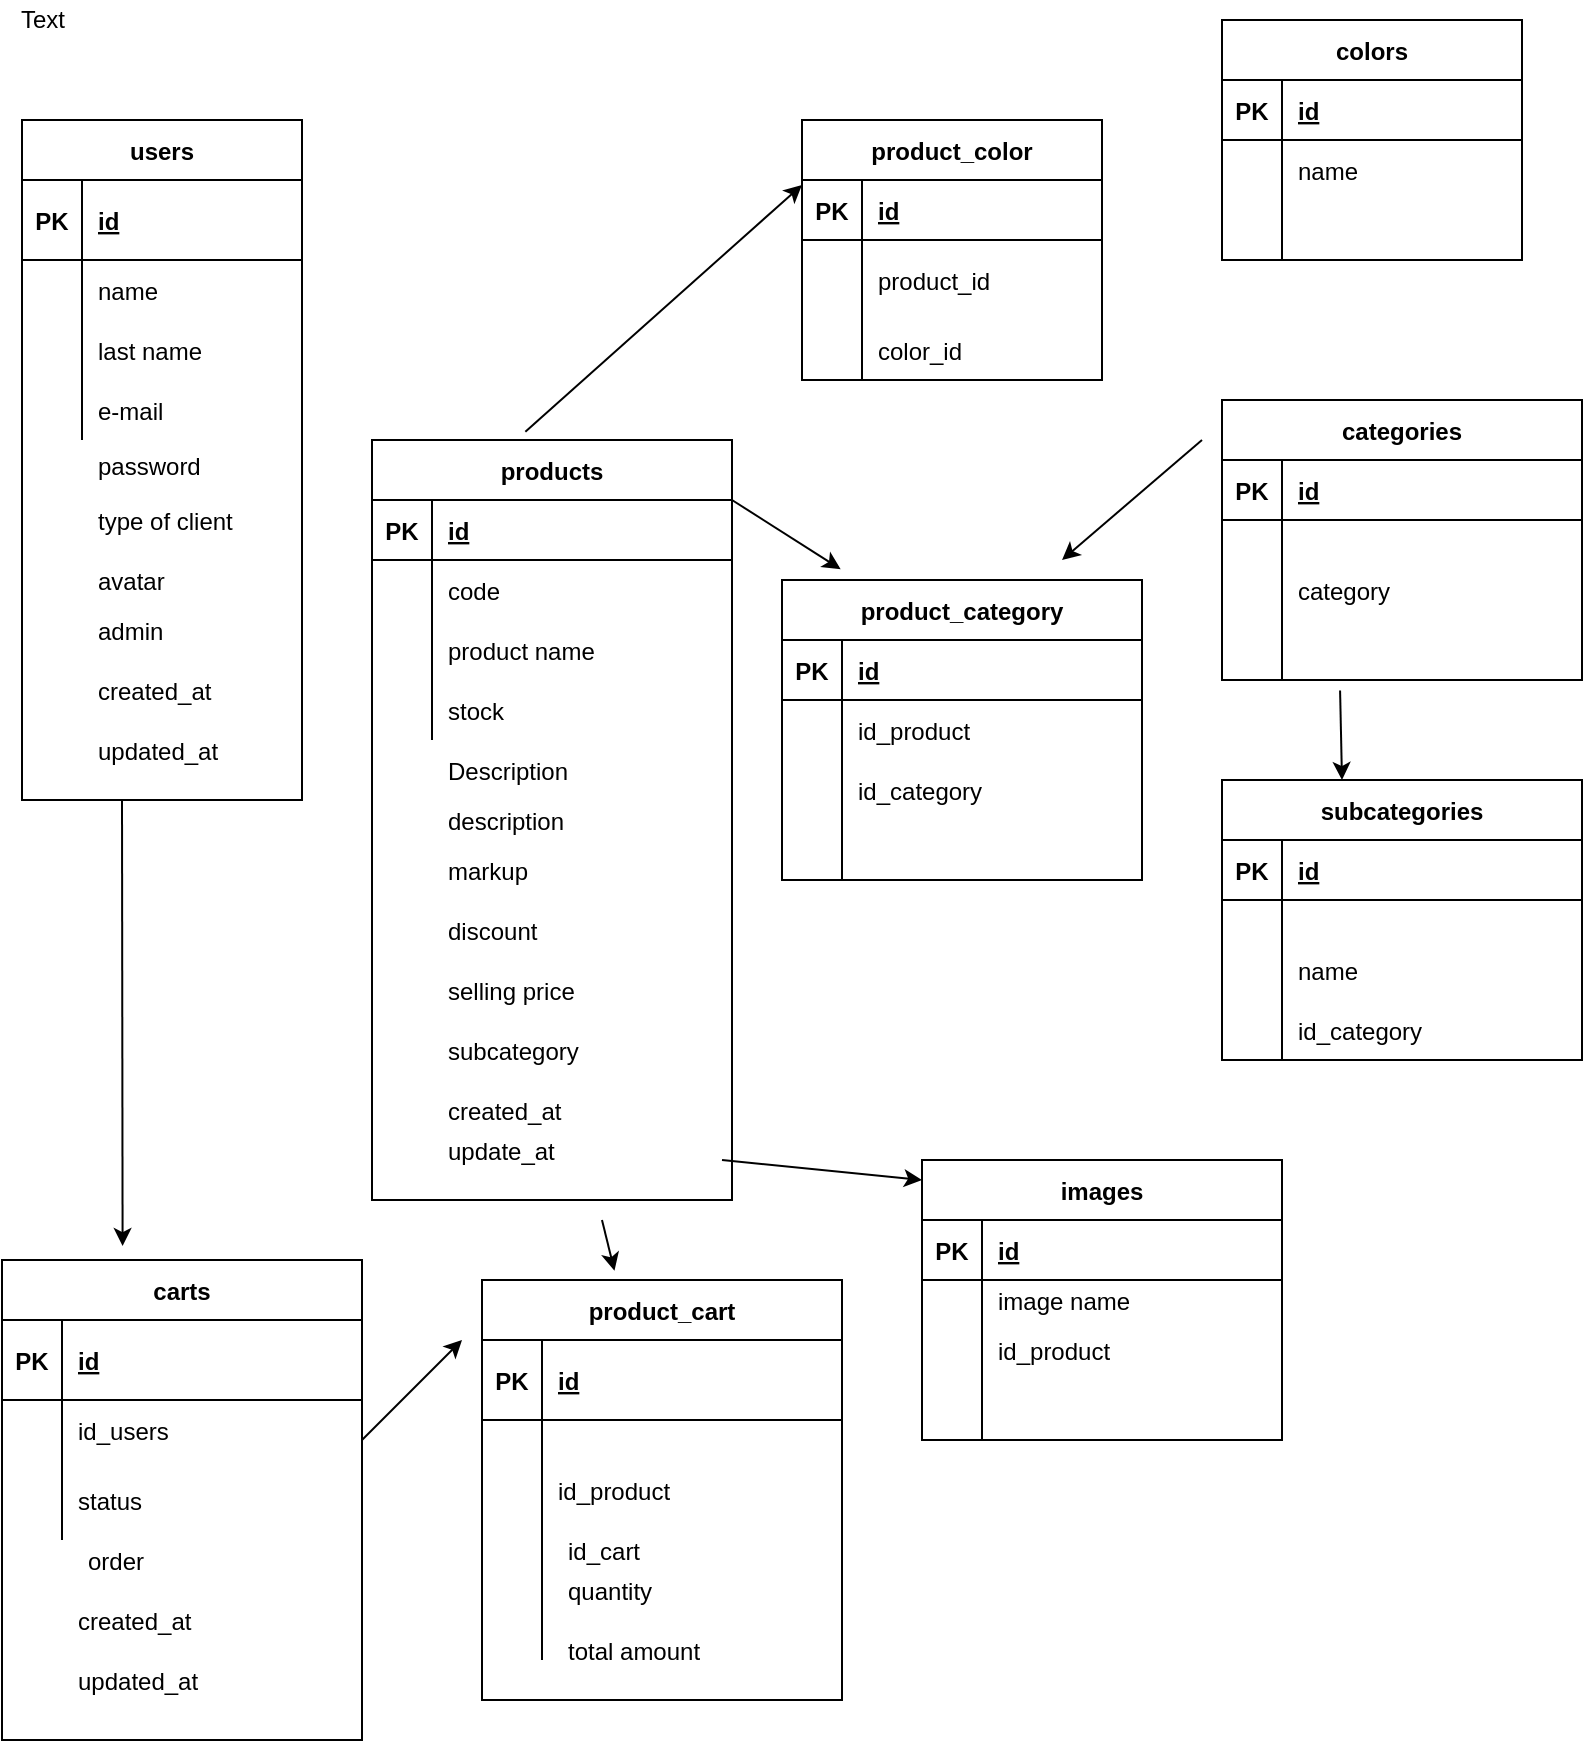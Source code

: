 <mxfile version="14.1.8" type="device"><diagram id="EwdbiTcqrXz1X1dLojF9" name="Page-1"><mxGraphModel dx="868" dy="445" grid="1" gridSize="10" guides="1" tooltips="1" connect="1" arrows="1" fold="1" page="1" pageScale="1" pageWidth="850" pageHeight="1100" math="0" shadow="0"><root><mxCell id="0"/><mxCell id="1" parent="0"/><mxCell id="H-l3shGtDy_rsvVscIww-1" value="categories" style="shape=table;startSize=30;container=1;collapsible=1;childLayout=tableLayout;fixedRows=1;rowLines=0;fontStyle=1;align=center;resizeLast=1;" parent="1" vertex="1"><mxGeometry x="670" y="220" width="180" height="140" as="geometry"/></mxCell><mxCell id="H-l3shGtDy_rsvVscIww-2" value="" style="shape=partialRectangle;collapsible=0;dropTarget=0;pointerEvents=0;fillColor=none;top=0;left=0;bottom=1;right=0;points=[[0,0.5],[1,0.5]];portConstraint=eastwest;" parent="H-l3shGtDy_rsvVscIww-1" vertex="1"><mxGeometry y="30" width="180" height="30" as="geometry"/></mxCell><mxCell id="H-l3shGtDy_rsvVscIww-3" value="PK" style="shape=partialRectangle;connectable=0;fillColor=none;top=0;left=0;bottom=0;right=0;fontStyle=1;overflow=hidden;" parent="H-l3shGtDy_rsvVscIww-2" vertex="1"><mxGeometry width="30" height="30" as="geometry"/></mxCell><mxCell id="H-l3shGtDy_rsvVscIww-4" value="id" style="shape=partialRectangle;connectable=0;fillColor=none;top=0;left=0;bottom=0;right=0;align=left;spacingLeft=6;fontStyle=5;overflow=hidden;" parent="H-l3shGtDy_rsvVscIww-2" vertex="1"><mxGeometry x="30" width="150" height="30" as="geometry"/></mxCell><mxCell id="H-l3shGtDy_rsvVscIww-5" value="" style="shape=partialRectangle;collapsible=0;dropTarget=0;pointerEvents=0;fillColor=none;top=0;left=0;bottom=0;right=0;points=[[0,0.5],[1,0.5]];portConstraint=eastwest;" parent="H-l3shGtDy_rsvVscIww-1" vertex="1"><mxGeometry y="60" width="180" height="20" as="geometry"/></mxCell><mxCell id="H-l3shGtDy_rsvVscIww-6" value="" style="shape=partialRectangle;connectable=0;fillColor=none;top=0;left=0;bottom=0;right=0;editable=1;overflow=hidden;" parent="H-l3shGtDy_rsvVscIww-5" vertex="1"><mxGeometry width="30" height="20" as="geometry"/></mxCell><mxCell id="H-l3shGtDy_rsvVscIww-7" value="" style="shape=partialRectangle;connectable=0;fillColor=none;top=0;left=0;bottom=0;right=0;align=left;spacingLeft=6;overflow=hidden;" parent="H-l3shGtDy_rsvVscIww-5" vertex="1"><mxGeometry x="30" width="150" height="20" as="geometry"/></mxCell><mxCell id="H-l3shGtDy_rsvVscIww-8" value="" style="shape=partialRectangle;collapsible=0;dropTarget=0;pointerEvents=0;fillColor=none;top=0;left=0;bottom=0;right=0;points=[[0,0.5],[1,0.5]];portConstraint=eastwest;" parent="H-l3shGtDy_rsvVscIww-1" vertex="1"><mxGeometry y="80" width="180" height="30" as="geometry"/></mxCell><mxCell id="H-l3shGtDy_rsvVscIww-9" value="" style="shape=partialRectangle;connectable=0;fillColor=none;top=0;left=0;bottom=0;right=0;editable=1;overflow=hidden;" parent="H-l3shGtDy_rsvVscIww-8" vertex="1"><mxGeometry width="30" height="30" as="geometry"/></mxCell><mxCell id="H-l3shGtDy_rsvVscIww-10" value="category" style="shape=partialRectangle;connectable=0;fillColor=none;top=0;left=0;bottom=0;right=0;align=left;spacingLeft=6;overflow=hidden;" parent="H-l3shGtDy_rsvVscIww-8" vertex="1"><mxGeometry x="30" width="150" height="30" as="geometry"/></mxCell><mxCell id="H-l3shGtDy_rsvVscIww-11" value="" style="shape=partialRectangle;collapsible=0;dropTarget=0;pointerEvents=0;fillColor=none;top=0;left=0;bottom=0;right=0;points=[[0,0.5],[1,0.5]];portConstraint=eastwest;" parent="H-l3shGtDy_rsvVscIww-1" vertex="1"><mxGeometry y="110" width="180" height="30" as="geometry"/></mxCell><mxCell id="H-l3shGtDy_rsvVscIww-12" value="" style="shape=partialRectangle;connectable=0;fillColor=none;top=0;left=0;bottom=0;right=0;editable=1;overflow=hidden;" parent="H-l3shGtDy_rsvVscIww-11" vertex="1"><mxGeometry width="30" height="30" as="geometry"/></mxCell><mxCell id="H-l3shGtDy_rsvVscIww-13" value="" style="shape=partialRectangle;connectable=0;fillColor=none;top=0;left=0;bottom=0;right=0;align=left;spacingLeft=6;overflow=hidden;" parent="H-l3shGtDy_rsvVscIww-11" vertex="1"><mxGeometry x="30" width="150" height="30" as="geometry"/></mxCell><mxCell id="H-l3shGtDy_rsvVscIww-14" value="products" style="shape=table;startSize=30;container=1;collapsible=1;childLayout=tableLayout;fixedRows=1;rowLines=0;fontStyle=1;align=center;resizeLast=1;" parent="1" vertex="1"><mxGeometry x="245" y="240" width="180" height="380" as="geometry"/></mxCell><mxCell id="H-l3shGtDy_rsvVscIww-15" value="" style="shape=partialRectangle;collapsible=0;dropTarget=0;pointerEvents=0;fillColor=none;top=0;left=0;bottom=1;right=0;points=[[0,0.5],[1,0.5]];portConstraint=eastwest;" parent="H-l3shGtDy_rsvVscIww-14" vertex="1"><mxGeometry y="30" width="180" height="30" as="geometry"/></mxCell><mxCell id="H-l3shGtDy_rsvVscIww-16" value="PK" style="shape=partialRectangle;connectable=0;fillColor=none;top=0;left=0;bottom=0;right=0;fontStyle=1;overflow=hidden;" parent="H-l3shGtDy_rsvVscIww-15" vertex="1"><mxGeometry width="30" height="30" as="geometry"/></mxCell><mxCell id="H-l3shGtDy_rsvVscIww-17" value="id" style="shape=partialRectangle;connectable=0;fillColor=none;top=0;left=0;bottom=0;right=0;align=left;spacingLeft=6;fontStyle=5;overflow=hidden;" parent="H-l3shGtDy_rsvVscIww-15" vertex="1"><mxGeometry x="30" width="150" height="30" as="geometry"/></mxCell><mxCell id="H-l3shGtDy_rsvVscIww-18" value="" style="shape=partialRectangle;collapsible=0;dropTarget=0;pointerEvents=0;fillColor=none;top=0;left=0;bottom=0;right=0;points=[[0,0.5],[1,0.5]];portConstraint=eastwest;" parent="H-l3shGtDy_rsvVscIww-14" vertex="1"><mxGeometry y="60" width="180" height="30" as="geometry"/></mxCell><mxCell id="H-l3shGtDy_rsvVscIww-19" value="" style="shape=partialRectangle;connectable=0;fillColor=none;top=0;left=0;bottom=0;right=0;editable=1;overflow=hidden;" parent="H-l3shGtDy_rsvVscIww-18" vertex="1"><mxGeometry width="30" height="30" as="geometry"/></mxCell><mxCell id="H-l3shGtDy_rsvVscIww-20" value="code" style="shape=partialRectangle;connectable=0;fillColor=none;top=0;left=0;bottom=0;right=0;align=left;spacingLeft=6;overflow=hidden;" parent="H-l3shGtDy_rsvVscIww-18" vertex="1"><mxGeometry x="30" width="150" height="30" as="geometry"/></mxCell><mxCell id="H-l3shGtDy_rsvVscIww-21" value="" style="shape=partialRectangle;collapsible=0;dropTarget=0;pointerEvents=0;fillColor=none;top=0;left=0;bottom=0;right=0;points=[[0,0.5],[1,0.5]];portConstraint=eastwest;" parent="H-l3shGtDy_rsvVscIww-14" vertex="1"><mxGeometry y="90" width="180" height="30" as="geometry"/></mxCell><mxCell id="H-l3shGtDy_rsvVscIww-22" value="" style="shape=partialRectangle;connectable=0;fillColor=none;top=0;left=0;bottom=0;right=0;editable=1;overflow=hidden;" parent="H-l3shGtDy_rsvVscIww-21" vertex="1"><mxGeometry width="30" height="30" as="geometry"/></mxCell><mxCell id="H-l3shGtDy_rsvVscIww-23" value="product name" style="shape=partialRectangle;connectable=0;fillColor=none;top=0;left=0;bottom=0;right=0;align=left;spacingLeft=6;overflow=hidden;" parent="H-l3shGtDy_rsvVscIww-21" vertex="1"><mxGeometry x="30" width="150" height="30" as="geometry"/></mxCell><mxCell id="H-l3shGtDy_rsvVscIww-24" value="" style="shape=partialRectangle;collapsible=0;dropTarget=0;pointerEvents=0;fillColor=none;top=0;left=0;bottom=0;right=0;points=[[0,0.5],[1,0.5]];portConstraint=eastwest;" parent="H-l3shGtDy_rsvVscIww-14" vertex="1"><mxGeometry y="120" width="180" height="30" as="geometry"/></mxCell><mxCell id="H-l3shGtDy_rsvVscIww-25" value="" style="shape=partialRectangle;connectable=0;fillColor=none;top=0;left=0;bottom=0;right=0;editable=1;overflow=hidden;" parent="H-l3shGtDy_rsvVscIww-24" vertex="1"><mxGeometry width="30" height="30" as="geometry"/></mxCell><mxCell id="H-l3shGtDy_rsvVscIww-26" value="" style="shape=partialRectangle;connectable=0;fillColor=none;top=0;left=0;bottom=0;right=0;align=left;spacingLeft=6;overflow=hidden;" parent="H-l3shGtDy_rsvVscIww-24" vertex="1"><mxGeometry x="30" width="150" height="30" as="geometry"/></mxCell><mxCell id="4g5lLJONVrm3ZhSgC6Ue-1" value="users" style="shape=table;startSize=30;container=1;collapsible=1;childLayout=tableLayout;fixedRows=1;rowLines=0;fontStyle=1;align=center;resizeLast=1;" parent="1" vertex="1"><mxGeometry x="70" y="80" width="140" height="340" as="geometry"/></mxCell><mxCell id="4g5lLJONVrm3ZhSgC6Ue-2" value="" style="shape=partialRectangle;collapsible=0;dropTarget=0;pointerEvents=0;fillColor=none;top=0;left=0;bottom=1;right=0;points=[[0,0.5],[1,0.5]];portConstraint=eastwest;" parent="4g5lLJONVrm3ZhSgC6Ue-1" vertex="1"><mxGeometry y="30" width="140" height="40" as="geometry"/></mxCell><mxCell id="4g5lLJONVrm3ZhSgC6Ue-3" value="PK" style="shape=partialRectangle;connectable=0;fillColor=none;top=0;left=0;bottom=0;right=0;fontStyle=1;overflow=hidden;" parent="4g5lLJONVrm3ZhSgC6Ue-2" vertex="1"><mxGeometry width="30" height="40" as="geometry"/></mxCell><mxCell id="4g5lLJONVrm3ZhSgC6Ue-4" value="id" style="shape=partialRectangle;connectable=0;fillColor=none;top=0;left=0;bottom=0;right=0;align=left;spacingLeft=6;fontStyle=5;overflow=hidden;" parent="4g5lLJONVrm3ZhSgC6Ue-2" vertex="1"><mxGeometry x="30" width="110" height="40" as="geometry"/></mxCell><mxCell id="4g5lLJONVrm3ZhSgC6Ue-5" value="" style="shape=partialRectangle;collapsible=0;dropTarget=0;pointerEvents=0;fillColor=none;top=0;left=0;bottom=0;right=0;points=[[0,0.5],[1,0.5]];portConstraint=eastwest;" parent="4g5lLJONVrm3ZhSgC6Ue-1" vertex="1"><mxGeometry y="70" width="140" height="30" as="geometry"/></mxCell><mxCell id="4g5lLJONVrm3ZhSgC6Ue-6" value="" style="shape=partialRectangle;connectable=0;fillColor=none;top=0;left=0;bottom=0;right=0;editable=1;overflow=hidden;" parent="4g5lLJONVrm3ZhSgC6Ue-5" vertex="1"><mxGeometry width="30" height="30" as="geometry"/></mxCell><mxCell id="4g5lLJONVrm3ZhSgC6Ue-7" value="name" style="shape=partialRectangle;connectable=0;fillColor=none;top=0;left=0;bottom=0;right=0;align=left;spacingLeft=6;overflow=hidden;" parent="4g5lLJONVrm3ZhSgC6Ue-5" vertex="1"><mxGeometry x="30" width="110" height="30" as="geometry"/></mxCell><mxCell id="4g5lLJONVrm3ZhSgC6Ue-8" value="" style="shape=partialRectangle;collapsible=0;dropTarget=0;pointerEvents=0;fillColor=none;top=0;left=0;bottom=0;right=0;points=[[0,0.5],[1,0.5]];portConstraint=eastwest;" parent="4g5lLJONVrm3ZhSgC6Ue-1" vertex="1"><mxGeometry y="100" width="140" height="30" as="geometry"/></mxCell><mxCell id="4g5lLJONVrm3ZhSgC6Ue-9" value="" style="shape=partialRectangle;connectable=0;fillColor=none;top=0;left=0;bottom=0;right=0;editable=1;overflow=hidden;" parent="4g5lLJONVrm3ZhSgC6Ue-8" vertex="1"><mxGeometry width="30" height="30" as="geometry"/></mxCell><mxCell id="4g5lLJONVrm3ZhSgC6Ue-10" value="last name" style="shape=partialRectangle;connectable=0;fillColor=none;top=0;left=0;bottom=0;right=0;align=left;spacingLeft=6;overflow=hidden;" parent="4g5lLJONVrm3ZhSgC6Ue-8" vertex="1"><mxGeometry x="30" width="110" height="30" as="geometry"/></mxCell><mxCell id="4g5lLJONVrm3ZhSgC6Ue-11" value="" style="shape=partialRectangle;collapsible=0;dropTarget=0;pointerEvents=0;fillColor=none;top=0;left=0;bottom=0;right=0;points=[[0,0.5],[1,0.5]];portConstraint=eastwest;" parent="4g5lLJONVrm3ZhSgC6Ue-1" vertex="1"><mxGeometry y="130" width="140" height="30" as="geometry"/></mxCell><mxCell id="4g5lLJONVrm3ZhSgC6Ue-12" value="" style="shape=partialRectangle;connectable=0;fillColor=none;top=0;left=0;bottom=0;right=0;editable=1;overflow=hidden;" parent="4g5lLJONVrm3ZhSgC6Ue-11" vertex="1"><mxGeometry width="30" height="30" as="geometry"/></mxCell><mxCell id="4g5lLJONVrm3ZhSgC6Ue-13" value="e-mail" style="shape=partialRectangle;connectable=0;fillColor=none;top=0;left=0;bottom=0;right=0;align=left;spacingLeft=6;overflow=hidden;" parent="4g5lLJONVrm3ZhSgC6Ue-11" vertex="1"><mxGeometry x="30" width="110" height="30" as="geometry"/></mxCell><mxCell id="4g5lLJONVrm3ZhSgC6Ue-38" value="password" style="shape=partialRectangle;connectable=0;fillColor=none;top=0;left=0;bottom=0;right=0;align=left;spacingLeft=6;overflow=hidden;" parent="1" vertex="1"><mxGeometry x="100" y="240" width="150" height="25" as="geometry"/></mxCell><mxCell id="4g5lLJONVrm3ZhSgC6Ue-39" value="type of client" style="shape=partialRectangle;connectable=0;fillColor=none;top=0;left=0;bottom=0;right=0;align=left;spacingLeft=6;overflow=hidden;" parent="1" vertex="1"><mxGeometry x="100" y="265" width="150" height="30" as="geometry"/></mxCell><mxCell id="4g5lLJONVrm3ZhSgC6Ue-40" value="" style="shape=partialRectangle;connectable=0;fillColor=none;top=0;left=0;bottom=0;right=0;align=left;spacingLeft=6;overflow=hidden;" parent="1" vertex="1"><mxGeometry x="275" y="395" width="150" height="30" as="geometry"/></mxCell><mxCell id="4g5lLJONVrm3ZhSgC6Ue-44" value="stock" style="shape=partialRectangle;connectable=0;fillColor=none;top=0;left=0;bottom=0;right=0;align=left;spacingLeft=6;overflow=hidden;" parent="1" vertex="1"><mxGeometry x="275" y="360" width="150" height="30" as="geometry"/></mxCell><mxCell id="4g5lLJONVrm3ZhSgC6Ue-45" value="Description" style="shape=partialRectangle;connectable=0;fillColor=none;top=0;left=0;bottom=0;right=0;align=left;spacingLeft=6;overflow=hidden;" parent="1" vertex="1"><mxGeometry x="275" y="390" width="150" height="30" as="geometry"/></mxCell><mxCell id="4g5lLJONVrm3ZhSgC6Ue-46" value="description" style="shape=partialRectangle;connectable=0;fillColor=none;top=0;left=0;bottom=0;right=0;align=left;spacingLeft=6;overflow=hidden;" parent="1" vertex="1"><mxGeometry x="275" y="410" width="150" height="40" as="geometry"/></mxCell><mxCell id="4g5lLJONVrm3ZhSgC6Ue-47" value="markup" style="shape=partialRectangle;connectable=0;fillColor=none;top=0;left=0;bottom=0;right=0;align=left;spacingLeft=6;overflow=hidden;" parent="1" vertex="1"><mxGeometry x="275" y="440" width="150" height="30" as="geometry"/></mxCell><mxCell id="4g5lLJONVrm3ZhSgC6Ue-48" value="selling price" style="shape=partialRectangle;connectable=0;fillColor=none;top=0;left=0;bottom=0;right=0;align=left;spacingLeft=6;overflow=hidden;" parent="1" vertex="1"><mxGeometry x="275" y="490" width="150" height="50" as="geometry"/></mxCell><mxCell id="4g5lLJONVrm3ZhSgC6Ue-49" value="discount" style="shape=partialRectangle;connectable=0;fillColor=none;top=0;left=0;bottom=0;right=0;align=left;spacingLeft=6;overflow=hidden;" parent="1" vertex="1"><mxGeometry x="275" y="470" width="150" height="30" as="geometry"/></mxCell><mxCell id="4g5lLJONVrm3ZhSgC6Ue-50" value="subcategories" style="shape=table;startSize=30;container=1;collapsible=1;childLayout=tableLayout;fixedRows=1;rowLines=0;fontStyle=1;align=center;resizeLast=1;" parent="1" vertex="1"><mxGeometry x="670" y="410" width="180" height="140" as="geometry"/></mxCell><mxCell id="4g5lLJONVrm3ZhSgC6Ue-51" value="" style="shape=partialRectangle;collapsible=0;dropTarget=0;pointerEvents=0;fillColor=none;top=0;left=0;bottom=1;right=0;points=[[0,0.5],[1,0.5]];portConstraint=eastwest;" parent="4g5lLJONVrm3ZhSgC6Ue-50" vertex="1"><mxGeometry y="30" width="180" height="30" as="geometry"/></mxCell><mxCell id="4g5lLJONVrm3ZhSgC6Ue-52" value="PK" style="shape=partialRectangle;connectable=0;fillColor=none;top=0;left=0;bottom=0;right=0;fontStyle=1;overflow=hidden;" parent="4g5lLJONVrm3ZhSgC6Ue-51" vertex="1"><mxGeometry width="30" height="30" as="geometry"/></mxCell><mxCell id="4g5lLJONVrm3ZhSgC6Ue-53" value="id" style="shape=partialRectangle;connectable=0;fillColor=none;top=0;left=0;bottom=0;right=0;align=left;spacingLeft=6;fontStyle=5;overflow=hidden;" parent="4g5lLJONVrm3ZhSgC6Ue-51" vertex="1"><mxGeometry x="30" width="150" height="30" as="geometry"/></mxCell><mxCell id="4g5lLJONVrm3ZhSgC6Ue-54" value="" style="shape=partialRectangle;collapsible=0;dropTarget=0;pointerEvents=0;fillColor=none;top=0;left=0;bottom=0;right=0;points=[[0,0.5],[1,0.5]];portConstraint=eastwest;" parent="4g5lLJONVrm3ZhSgC6Ue-50" vertex="1"><mxGeometry y="60" width="180" height="20" as="geometry"/></mxCell><mxCell id="4g5lLJONVrm3ZhSgC6Ue-55" value="" style="shape=partialRectangle;connectable=0;fillColor=none;top=0;left=0;bottom=0;right=0;editable=1;overflow=hidden;" parent="4g5lLJONVrm3ZhSgC6Ue-54" vertex="1"><mxGeometry width="30" height="20" as="geometry"/></mxCell><mxCell id="4g5lLJONVrm3ZhSgC6Ue-56" value="" style="shape=partialRectangle;connectable=0;fillColor=none;top=0;left=0;bottom=0;right=0;align=left;spacingLeft=6;overflow=hidden;" parent="4g5lLJONVrm3ZhSgC6Ue-54" vertex="1"><mxGeometry x="30" width="150" height="20" as="geometry"/></mxCell><mxCell id="4g5lLJONVrm3ZhSgC6Ue-57" value="" style="shape=partialRectangle;collapsible=0;dropTarget=0;pointerEvents=0;fillColor=none;top=0;left=0;bottom=0;right=0;points=[[0,0.5],[1,0.5]];portConstraint=eastwest;" parent="4g5lLJONVrm3ZhSgC6Ue-50" vertex="1"><mxGeometry y="80" width="180" height="30" as="geometry"/></mxCell><mxCell id="4g5lLJONVrm3ZhSgC6Ue-58" value="" style="shape=partialRectangle;connectable=0;fillColor=none;top=0;left=0;bottom=0;right=0;editable=1;overflow=hidden;" parent="4g5lLJONVrm3ZhSgC6Ue-57" vertex="1"><mxGeometry width="30" height="30" as="geometry"/></mxCell><mxCell id="4g5lLJONVrm3ZhSgC6Ue-59" value="name" style="shape=partialRectangle;connectable=0;fillColor=none;top=0;left=0;bottom=0;right=0;align=left;spacingLeft=6;overflow=hidden;" parent="4g5lLJONVrm3ZhSgC6Ue-57" vertex="1"><mxGeometry x="30" width="150" height="30" as="geometry"/></mxCell><mxCell id="4g5lLJONVrm3ZhSgC6Ue-60" value="" style="shape=partialRectangle;collapsible=0;dropTarget=0;pointerEvents=0;fillColor=none;top=0;left=0;bottom=0;right=0;points=[[0,0.5],[1,0.5]];portConstraint=eastwest;" parent="4g5lLJONVrm3ZhSgC6Ue-50" vertex="1"><mxGeometry y="110" width="180" height="30" as="geometry"/></mxCell><mxCell id="4g5lLJONVrm3ZhSgC6Ue-61" value="" style="shape=partialRectangle;connectable=0;fillColor=none;top=0;left=0;bottom=0;right=0;editable=1;overflow=hidden;" parent="4g5lLJONVrm3ZhSgC6Ue-60" vertex="1"><mxGeometry width="30" height="30" as="geometry"/></mxCell><mxCell id="4g5lLJONVrm3ZhSgC6Ue-62" value="id_category" style="shape=partialRectangle;connectable=0;fillColor=none;top=0;left=0;bottom=0;right=0;align=left;spacingLeft=6;overflow=hidden;" parent="4g5lLJONVrm3ZhSgC6Ue-60" vertex="1"><mxGeometry x="30" width="150" height="30" as="geometry"/></mxCell><mxCell id="4g5lLJONVrm3ZhSgC6Ue-65" value="Text" style="text;html=1;align=center;verticalAlign=middle;resizable=0;points=[];autosize=1;" parent="1" vertex="1"><mxGeometry x="60" y="20" width="40" height="20" as="geometry"/></mxCell><mxCell id="4g5lLJONVrm3ZhSgC6Ue-67" value="product_category" style="shape=table;startSize=30;container=1;collapsible=1;childLayout=tableLayout;fixedRows=1;rowLines=0;fontStyle=1;align=center;resizeLast=1;" parent="1" vertex="1"><mxGeometry x="450" y="310" width="180" height="150" as="geometry"/></mxCell><mxCell id="4g5lLJONVrm3ZhSgC6Ue-68" value="" style="shape=partialRectangle;collapsible=0;dropTarget=0;pointerEvents=0;fillColor=none;top=0;left=0;bottom=1;right=0;points=[[0,0.5],[1,0.5]];portConstraint=eastwest;" parent="4g5lLJONVrm3ZhSgC6Ue-67" vertex="1"><mxGeometry y="30" width="180" height="30" as="geometry"/></mxCell><mxCell id="4g5lLJONVrm3ZhSgC6Ue-69" value="PK" style="shape=partialRectangle;connectable=0;fillColor=none;top=0;left=0;bottom=0;right=0;fontStyle=1;overflow=hidden;" parent="4g5lLJONVrm3ZhSgC6Ue-68" vertex="1"><mxGeometry width="30" height="30" as="geometry"/></mxCell><mxCell id="4g5lLJONVrm3ZhSgC6Ue-70" value="id" style="shape=partialRectangle;connectable=0;fillColor=none;top=0;left=0;bottom=0;right=0;align=left;spacingLeft=6;fontStyle=5;overflow=hidden;" parent="4g5lLJONVrm3ZhSgC6Ue-68" vertex="1"><mxGeometry x="30" width="150" height="30" as="geometry"/></mxCell><mxCell id="4g5lLJONVrm3ZhSgC6Ue-71" value="" style="shape=partialRectangle;collapsible=0;dropTarget=0;pointerEvents=0;fillColor=none;top=0;left=0;bottom=0;right=0;points=[[0,0.5],[1,0.5]];portConstraint=eastwest;" parent="4g5lLJONVrm3ZhSgC6Ue-67" vertex="1"><mxGeometry y="60" width="180" height="30" as="geometry"/></mxCell><mxCell id="4g5lLJONVrm3ZhSgC6Ue-72" value="" style="shape=partialRectangle;connectable=0;fillColor=none;top=0;left=0;bottom=0;right=0;editable=1;overflow=hidden;" parent="4g5lLJONVrm3ZhSgC6Ue-71" vertex="1"><mxGeometry width="30" height="30" as="geometry"/></mxCell><mxCell id="4g5lLJONVrm3ZhSgC6Ue-73" value="id_product" style="shape=partialRectangle;connectable=0;fillColor=none;top=0;left=0;bottom=0;right=0;align=left;spacingLeft=6;overflow=hidden;" parent="4g5lLJONVrm3ZhSgC6Ue-71" vertex="1"><mxGeometry x="30" width="150" height="30" as="geometry"/></mxCell><mxCell id="4g5lLJONVrm3ZhSgC6Ue-74" value="" style="shape=partialRectangle;collapsible=0;dropTarget=0;pointerEvents=0;fillColor=none;top=0;left=0;bottom=0;right=0;points=[[0,0.5],[1,0.5]];portConstraint=eastwest;" parent="4g5lLJONVrm3ZhSgC6Ue-67" vertex="1"><mxGeometry y="90" width="180" height="30" as="geometry"/></mxCell><mxCell id="4g5lLJONVrm3ZhSgC6Ue-75" value="" style="shape=partialRectangle;connectable=0;fillColor=none;top=0;left=0;bottom=0;right=0;editable=1;overflow=hidden;" parent="4g5lLJONVrm3ZhSgC6Ue-74" vertex="1"><mxGeometry width="30" height="30" as="geometry"/></mxCell><mxCell id="4g5lLJONVrm3ZhSgC6Ue-76" value="id_category" style="shape=partialRectangle;connectable=0;fillColor=none;top=0;left=0;bottom=0;right=0;align=left;spacingLeft=6;overflow=hidden;" parent="4g5lLJONVrm3ZhSgC6Ue-74" vertex="1"><mxGeometry x="30" width="150" height="30" as="geometry"/></mxCell><mxCell id="4g5lLJONVrm3ZhSgC6Ue-77" value="" style="shape=partialRectangle;collapsible=0;dropTarget=0;pointerEvents=0;fillColor=none;top=0;left=0;bottom=0;right=0;points=[[0,0.5],[1,0.5]];portConstraint=eastwest;" parent="4g5lLJONVrm3ZhSgC6Ue-67" vertex="1"><mxGeometry y="120" width="180" height="30" as="geometry"/></mxCell><mxCell id="4g5lLJONVrm3ZhSgC6Ue-78" value="" style="shape=partialRectangle;connectable=0;fillColor=none;top=0;left=0;bottom=0;right=0;editable=1;overflow=hidden;" parent="4g5lLJONVrm3ZhSgC6Ue-77" vertex="1"><mxGeometry width="30" height="30" as="geometry"/></mxCell><mxCell id="4g5lLJONVrm3ZhSgC6Ue-79" value="" style="shape=partialRectangle;connectable=0;fillColor=none;top=0;left=0;bottom=0;right=0;align=left;spacingLeft=6;overflow=hidden;" parent="4g5lLJONVrm3ZhSgC6Ue-77" vertex="1"><mxGeometry x="30" width="150" height="30" as="geometry"/></mxCell><mxCell id="4g5lLJONVrm3ZhSgC6Ue-83" value="carts" style="shape=table;startSize=30;container=1;collapsible=1;childLayout=tableLayout;fixedRows=1;rowLines=0;fontStyle=1;align=center;resizeLast=1;" parent="1" vertex="1"><mxGeometry x="60" y="650" width="180" height="240" as="geometry"/></mxCell><mxCell id="4g5lLJONVrm3ZhSgC6Ue-84" value="" style="shape=partialRectangle;collapsible=0;dropTarget=0;pointerEvents=0;fillColor=none;top=0;left=0;bottom=1;right=0;points=[[0,0.5],[1,0.5]];portConstraint=eastwest;" parent="4g5lLJONVrm3ZhSgC6Ue-83" vertex="1"><mxGeometry y="30" width="180" height="40" as="geometry"/></mxCell><mxCell id="4g5lLJONVrm3ZhSgC6Ue-85" value="PK" style="shape=partialRectangle;connectable=0;fillColor=none;top=0;left=0;bottom=0;right=0;fontStyle=1;overflow=hidden;" parent="4g5lLJONVrm3ZhSgC6Ue-84" vertex="1"><mxGeometry width="30" height="40" as="geometry"/></mxCell><mxCell id="4g5lLJONVrm3ZhSgC6Ue-86" value="id" style="shape=partialRectangle;connectable=0;fillColor=none;top=0;left=0;bottom=0;right=0;align=left;spacingLeft=6;fontStyle=5;overflow=hidden;" parent="4g5lLJONVrm3ZhSgC6Ue-84" vertex="1"><mxGeometry x="30" width="150" height="40" as="geometry"/></mxCell><mxCell id="4g5lLJONVrm3ZhSgC6Ue-90" value="" style="shape=partialRectangle;collapsible=0;dropTarget=0;pointerEvents=0;fillColor=none;top=0;left=0;bottom=0;right=0;points=[[0,0.5],[1,0.5]];portConstraint=eastwest;" parent="4g5lLJONVrm3ZhSgC6Ue-83" vertex="1"><mxGeometry y="70" width="180" height="30" as="geometry"/></mxCell><mxCell id="4g5lLJONVrm3ZhSgC6Ue-91" value="" style="shape=partialRectangle;connectable=0;fillColor=none;top=0;left=0;bottom=0;right=0;editable=1;overflow=hidden;" parent="4g5lLJONVrm3ZhSgC6Ue-90" vertex="1"><mxGeometry width="30" height="30" as="geometry"/></mxCell><mxCell id="4g5lLJONVrm3ZhSgC6Ue-92" value="id_users" style="shape=partialRectangle;connectable=0;fillColor=none;top=0;left=0;bottom=0;right=0;align=left;spacingLeft=6;overflow=hidden;" parent="4g5lLJONVrm3ZhSgC6Ue-90" vertex="1"><mxGeometry x="30" width="150" height="30" as="geometry"/></mxCell><mxCell id="4g5lLJONVrm3ZhSgC6Ue-93" value="" style="shape=partialRectangle;collapsible=0;dropTarget=0;pointerEvents=0;fillColor=none;top=0;left=0;bottom=0;right=0;points=[[0,0.5],[1,0.5]];portConstraint=eastwest;" parent="4g5lLJONVrm3ZhSgC6Ue-83" vertex="1"><mxGeometry y="100" width="180" height="40" as="geometry"/></mxCell><mxCell id="4g5lLJONVrm3ZhSgC6Ue-94" value="" style="shape=partialRectangle;connectable=0;fillColor=none;top=0;left=0;bottom=0;right=0;editable=1;overflow=hidden;" parent="4g5lLJONVrm3ZhSgC6Ue-93" vertex="1"><mxGeometry width="30" height="40" as="geometry"/></mxCell><mxCell id="4g5lLJONVrm3ZhSgC6Ue-95" value="status" style="shape=partialRectangle;connectable=0;fillColor=none;top=0;left=0;bottom=0;right=0;align=left;spacingLeft=6;overflow=hidden;" parent="4g5lLJONVrm3ZhSgC6Ue-93" vertex="1"><mxGeometry x="30" width="150" height="40" as="geometry"/></mxCell><mxCell id="4g5lLJONVrm3ZhSgC6Ue-96" value="product_cart" style="shape=table;startSize=30;container=1;collapsible=1;childLayout=tableLayout;fixedRows=1;rowLines=0;fontStyle=1;align=center;resizeLast=1;" parent="1" vertex="1"><mxGeometry x="300" y="660" width="180" height="210" as="geometry"/></mxCell><mxCell id="4g5lLJONVrm3ZhSgC6Ue-97" value="" style="shape=partialRectangle;collapsible=0;dropTarget=0;pointerEvents=0;fillColor=none;top=0;left=0;bottom=1;right=0;points=[[0,0.5],[1,0.5]];portConstraint=eastwest;" parent="4g5lLJONVrm3ZhSgC6Ue-96" vertex="1"><mxGeometry y="30" width="180" height="40" as="geometry"/></mxCell><mxCell id="4g5lLJONVrm3ZhSgC6Ue-98" value="PK" style="shape=partialRectangle;connectable=0;fillColor=none;top=0;left=0;bottom=0;right=0;fontStyle=1;overflow=hidden;" parent="4g5lLJONVrm3ZhSgC6Ue-97" vertex="1"><mxGeometry width="30" height="40" as="geometry"/></mxCell><mxCell id="4g5lLJONVrm3ZhSgC6Ue-99" value="id" style="shape=partialRectangle;connectable=0;fillColor=none;top=0;left=0;bottom=0;right=0;align=left;spacingLeft=6;fontStyle=5;overflow=hidden;" parent="4g5lLJONVrm3ZhSgC6Ue-97" vertex="1"><mxGeometry x="30" width="150" height="40" as="geometry"/></mxCell><mxCell id="4g5lLJONVrm3ZhSgC6Ue-100" value="" style="shape=partialRectangle;collapsible=0;dropTarget=0;pointerEvents=0;fillColor=none;top=0;left=0;bottom=0;right=0;points=[[0,0.5],[1,0.5]];portConstraint=eastwest;" parent="4g5lLJONVrm3ZhSgC6Ue-96" vertex="1"><mxGeometry y="70" width="180" height="20" as="geometry"/></mxCell><mxCell id="4g5lLJONVrm3ZhSgC6Ue-101" value="" style="shape=partialRectangle;connectable=0;fillColor=none;top=0;left=0;bottom=0;right=0;editable=1;overflow=hidden;" parent="4g5lLJONVrm3ZhSgC6Ue-100" vertex="1"><mxGeometry width="30" height="20" as="geometry"/></mxCell><mxCell id="4g5lLJONVrm3ZhSgC6Ue-102" value="" style="shape=partialRectangle;connectable=0;fillColor=none;top=0;left=0;bottom=0;right=0;align=left;spacingLeft=6;overflow=hidden;" parent="4g5lLJONVrm3ZhSgC6Ue-100" vertex="1"><mxGeometry x="30" width="150" height="20" as="geometry"/></mxCell><mxCell id="4g5lLJONVrm3ZhSgC6Ue-103" value="" style="shape=partialRectangle;collapsible=0;dropTarget=0;pointerEvents=0;fillColor=none;top=0;left=0;bottom=0;right=0;points=[[0,0.5],[1,0.5]];portConstraint=eastwest;" parent="4g5lLJONVrm3ZhSgC6Ue-96" vertex="1"><mxGeometry y="90" width="180" height="30" as="geometry"/></mxCell><mxCell id="4g5lLJONVrm3ZhSgC6Ue-104" value="" style="shape=partialRectangle;connectable=0;fillColor=none;top=0;left=0;bottom=0;right=0;editable=1;overflow=hidden;" parent="4g5lLJONVrm3ZhSgC6Ue-103" vertex="1"><mxGeometry width="30" height="30" as="geometry"/></mxCell><mxCell id="4g5lLJONVrm3ZhSgC6Ue-105" value="id_product" style="shape=partialRectangle;connectable=0;fillColor=none;top=0;left=0;bottom=0;right=0;align=left;spacingLeft=6;overflow=hidden;" parent="4g5lLJONVrm3ZhSgC6Ue-103" vertex="1"><mxGeometry x="30" width="150" height="30" as="geometry"/></mxCell><mxCell id="4g5lLJONVrm3ZhSgC6Ue-106" value="" style="shape=partialRectangle;collapsible=0;dropTarget=0;pointerEvents=0;fillColor=none;top=0;left=0;bottom=0;right=0;points=[[0,0.5],[1,0.5]];portConstraint=eastwest;" parent="4g5lLJONVrm3ZhSgC6Ue-96" vertex="1"><mxGeometry y="120" width="180" height="70" as="geometry"/></mxCell><mxCell id="4g5lLJONVrm3ZhSgC6Ue-107" value="" style="shape=partialRectangle;connectable=0;fillColor=none;top=0;left=0;bottom=0;right=0;editable=1;overflow=hidden;" parent="4g5lLJONVrm3ZhSgC6Ue-106" vertex="1"><mxGeometry width="30" height="70" as="geometry"/></mxCell><mxCell id="4g5lLJONVrm3ZhSgC6Ue-108" value="" style="shape=partialRectangle;connectable=0;fillColor=none;top=0;left=0;bottom=0;right=0;align=left;spacingLeft=6;overflow=hidden;" parent="4g5lLJONVrm3ZhSgC6Ue-106" vertex="1"><mxGeometry x="30" width="150" height="70" as="geometry"/></mxCell><mxCell id="4g5lLJONVrm3ZhSgC6Ue-112" value="" style="shape=partialRectangle;collapsible=0;dropTarget=0;pointerEvents=0;fillColor=none;top=0;left=0;bottom=0;right=0;points=[[0,0.5],[1,0.5]];portConstraint=eastwest;" parent="1" vertex="1"><mxGeometry x="305" y="800" width="180" height="30" as="geometry"/></mxCell><mxCell id="4g5lLJONVrm3ZhSgC6Ue-113" value="" style="shape=partialRectangle;connectable=0;fillColor=none;top=0;left=0;bottom=0;right=0;editable=1;overflow=hidden;" parent="4g5lLJONVrm3ZhSgC6Ue-112" vertex="1"><mxGeometry width="30" height="30" as="geometry"/></mxCell><mxCell id="4g5lLJONVrm3ZhSgC6Ue-114" value="quantity" style="shape=partialRectangle;connectable=0;fillColor=none;top=0;left=0;bottom=0;right=0;align=left;spacingLeft=6;overflow=hidden;" parent="4g5lLJONVrm3ZhSgC6Ue-112" vertex="1"><mxGeometry x="30" width="150" height="30" as="geometry"/></mxCell><mxCell id="4g5lLJONVrm3ZhSgC6Ue-115" value="" style="shape=partialRectangle;collapsible=0;dropTarget=0;pointerEvents=0;fillColor=none;top=0;left=0;bottom=0;right=0;points=[[0,0.5],[1,0.5]];portConstraint=eastwest;" parent="1" vertex="1"><mxGeometry x="305" y="830" width="180" height="30" as="geometry"/></mxCell><mxCell id="4g5lLJONVrm3ZhSgC6Ue-116" value="" style="shape=partialRectangle;connectable=0;fillColor=none;top=0;left=0;bottom=0;right=0;editable=1;overflow=hidden;" parent="4g5lLJONVrm3ZhSgC6Ue-115" vertex="1"><mxGeometry width="30" height="30" as="geometry"/></mxCell><mxCell id="4g5lLJONVrm3ZhSgC6Ue-117" value="total amount" style="shape=partialRectangle;connectable=0;fillColor=none;top=0;left=0;bottom=0;right=0;align=left;spacingLeft=6;overflow=hidden;" parent="4g5lLJONVrm3ZhSgC6Ue-115" vertex="1"><mxGeometry x="30" width="150" height="30" as="geometry"/></mxCell><mxCell id="4g5lLJONVrm3ZhSgC6Ue-144" value="images" style="shape=table;startSize=30;container=1;collapsible=1;childLayout=tableLayout;fixedRows=1;rowLines=0;fontStyle=1;align=center;resizeLast=1;" parent="1" vertex="1"><mxGeometry x="520" y="600" width="180" height="140" as="geometry"/></mxCell><mxCell id="4g5lLJONVrm3ZhSgC6Ue-145" value="" style="shape=partialRectangle;collapsible=0;dropTarget=0;pointerEvents=0;fillColor=none;top=0;left=0;bottom=1;right=0;points=[[0,0.5],[1,0.5]];portConstraint=eastwest;" parent="4g5lLJONVrm3ZhSgC6Ue-144" vertex="1"><mxGeometry y="30" width="180" height="30" as="geometry"/></mxCell><mxCell id="4g5lLJONVrm3ZhSgC6Ue-146" value="PK" style="shape=partialRectangle;connectable=0;fillColor=none;top=0;left=0;bottom=0;right=0;fontStyle=1;overflow=hidden;" parent="4g5lLJONVrm3ZhSgC6Ue-145" vertex="1"><mxGeometry width="30" height="30" as="geometry"/></mxCell><mxCell id="4g5lLJONVrm3ZhSgC6Ue-147" value="id" style="shape=partialRectangle;connectable=0;fillColor=none;top=0;left=0;bottom=0;right=0;align=left;spacingLeft=6;fontStyle=5;overflow=hidden;" parent="4g5lLJONVrm3ZhSgC6Ue-145" vertex="1"><mxGeometry x="30" width="150" height="30" as="geometry"/></mxCell><mxCell id="4g5lLJONVrm3ZhSgC6Ue-148" value="" style="shape=partialRectangle;collapsible=0;dropTarget=0;pointerEvents=0;fillColor=none;top=0;left=0;bottom=0;right=0;points=[[0,0.5],[1,0.5]];portConstraint=eastwest;" parent="4g5lLJONVrm3ZhSgC6Ue-144" vertex="1"><mxGeometry y="60" width="180" height="20" as="geometry"/></mxCell><mxCell id="4g5lLJONVrm3ZhSgC6Ue-149" value="" style="shape=partialRectangle;connectable=0;fillColor=none;top=0;left=0;bottom=0;right=0;editable=1;overflow=hidden;" parent="4g5lLJONVrm3ZhSgC6Ue-148" vertex="1"><mxGeometry width="30" height="20" as="geometry"/></mxCell><mxCell id="4g5lLJONVrm3ZhSgC6Ue-150" value="image name" style="shape=partialRectangle;connectable=0;fillColor=none;top=0;left=0;bottom=0;right=0;align=left;spacingLeft=6;overflow=hidden;" parent="4g5lLJONVrm3ZhSgC6Ue-148" vertex="1"><mxGeometry x="30" width="150" height="20" as="geometry"/></mxCell><mxCell id="4g5lLJONVrm3ZhSgC6Ue-151" value="" style="shape=partialRectangle;collapsible=0;dropTarget=0;pointerEvents=0;fillColor=none;top=0;left=0;bottom=0;right=0;points=[[0,0.5],[1,0.5]];portConstraint=eastwest;" parent="4g5lLJONVrm3ZhSgC6Ue-144" vertex="1"><mxGeometry y="80" width="180" height="30" as="geometry"/></mxCell><mxCell id="4g5lLJONVrm3ZhSgC6Ue-152" value="" style="shape=partialRectangle;connectable=0;fillColor=none;top=0;left=0;bottom=0;right=0;editable=1;overflow=hidden;" parent="4g5lLJONVrm3ZhSgC6Ue-151" vertex="1"><mxGeometry width="30" height="30" as="geometry"/></mxCell><mxCell id="4g5lLJONVrm3ZhSgC6Ue-153" value="id_product" style="shape=partialRectangle;connectable=0;fillColor=none;top=0;left=0;bottom=0;right=0;align=left;spacingLeft=6;overflow=hidden;" parent="4g5lLJONVrm3ZhSgC6Ue-151" vertex="1"><mxGeometry x="30" width="150" height="30" as="geometry"/></mxCell><mxCell id="4g5lLJONVrm3ZhSgC6Ue-154" value="" style="shape=partialRectangle;collapsible=0;dropTarget=0;pointerEvents=0;fillColor=none;top=0;left=0;bottom=0;right=0;points=[[0,0.5],[1,0.5]];portConstraint=eastwest;" parent="4g5lLJONVrm3ZhSgC6Ue-144" vertex="1"><mxGeometry y="110" width="180" height="30" as="geometry"/></mxCell><mxCell id="4g5lLJONVrm3ZhSgC6Ue-155" value="" style="shape=partialRectangle;connectable=0;fillColor=none;top=0;left=0;bottom=0;right=0;editable=1;overflow=hidden;" parent="4g5lLJONVrm3ZhSgC6Ue-154" vertex="1"><mxGeometry width="30" height="30" as="geometry"/></mxCell><mxCell id="4g5lLJONVrm3ZhSgC6Ue-156" value="" style="shape=partialRectangle;connectable=0;fillColor=none;top=0;left=0;bottom=0;right=0;align=left;spacingLeft=6;overflow=hidden;" parent="4g5lLJONVrm3ZhSgC6Ue-154" vertex="1"><mxGeometry x="30" width="150" height="30" as="geometry"/></mxCell><mxCell id="4g5lLJONVrm3ZhSgC6Ue-166" value="" style="endArrow=classic;html=1;entryX=0.163;entryY=-0.036;entryDx=0;entryDy=0;entryPerimeter=0;" parent="1" target="4g5lLJONVrm3ZhSgC6Ue-67" edge="1"><mxGeometry width="50" height="50" relative="1" as="geometry"><mxPoint x="425" y="270" as="sourcePoint"/><mxPoint x="475" y="220" as="targetPoint"/></mxGeometry></mxCell><mxCell id="4g5lLJONVrm3ZhSgC6Ue-167" value="" style="endArrow=classic;html=1;" parent="1" edge="1"><mxGeometry width="50" height="50" relative="1" as="geometry"><mxPoint x="660" y="240" as="sourcePoint"/><mxPoint x="590" y="300" as="targetPoint"/></mxGeometry></mxCell><mxCell id="4g5lLJONVrm3ZhSgC6Ue-173" value="" style="endArrow=classic;html=1;entryX=0.335;entryY=-0.029;entryDx=0;entryDy=0;entryPerimeter=0;" parent="1" target="4g5lLJONVrm3ZhSgC6Ue-83" edge="1"><mxGeometry width="50" height="50" relative="1" as="geometry"><mxPoint x="120" y="420" as="sourcePoint"/><mxPoint x="160" y="365" as="targetPoint"/></mxGeometry></mxCell><mxCell id="4g5lLJONVrm3ZhSgC6Ue-174" value="" style="endArrow=classic;html=1;" parent="1" edge="1"><mxGeometry width="50" height="50" relative="1" as="geometry"><mxPoint x="240" y="740" as="sourcePoint"/><mxPoint x="290" y="690" as="targetPoint"/></mxGeometry></mxCell><mxCell id="4g5lLJONVrm3ZhSgC6Ue-175" value="" style="endArrow=classic;html=1;entryX=0.368;entryY=-0.022;entryDx=0;entryDy=0;entryPerimeter=0;" parent="1" target="4g5lLJONVrm3ZhSgC6Ue-96" edge="1"><mxGeometry width="50" height="50" relative="1" as="geometry"><mxPoint x="360" y="630" as="sourcePoint"/><mxPoint x="375" y="520" as="targetPoint"/></mxGeometry></mxCell><mxCell id="4g5lLJONVrm3ZhSgC6Ue-176" value="" style="endArrow=classic;html=1;" parent="1" edge="1"><mxGeometry width="50" height="50" relative="1" as="geometry"><mxPoint x="420" y="600" as="sourcePoint"/><mxPoint x="520" y="610" as="targetPoint"/></mxGeometry></mxCell><mxCell id="YhdIorAkCVltWSwzwXDB-1" value="" style="endArrow=classic;html=1;exitX=0.328;exitY=1.176;exitDx=0;exitDy=0;exitPerimeter=0;" parent="1" source="H-l3shGtDy_rsvVscIww-11" edge="1"><mxGeometry width="50" height="50" relative="1" as="geometry"><mxPoint x="730" y="380" as="sourcePoint"/><mxPoint x="730" y="410" as="targetPoint"/></mxGeometry></mxCell><mxCell id="YhdIorAkCVltWSwzwXDB-2" value="" style="shape=partialRectangle;connectable=0;fillColor=none;top=0;left=0;bottom=0;right=0;align=left;spacingLeft=6;overflow=hidden;" parent="1" vertex="1"><mxGeometry x="510" y="730" width="150" height="30" as="geometry"/></mxCell><mxCell id="TNv4IjzWD_5EHie4-olN-2" value="subcategory" style="shape=partialRectangle;connectable=0;fillColor=none;top=0;left=0;bottom=0;right=0;align=left;spacingLeft=6;overflow=hidden;" parent="1" vertex="1"><mxGeometry x="275" y="530" width="155" height="30" as="geometry"/></mxCell><mxCell id="TNv4IjzWD_5EHie4-olN-4" value="avatar" style="shape=partialRectangle;connectable=0;fillColor=none;top=0;left=0;bottom=0;right=0;align=left;spacingLeft=6;overflow=hidden;" parent="1" vertex="1"><mxGeometry x="100" y="295" width="150" height="30" as="geometry"/></mxCell><mxCell id="TNv4IjzWD_5EHie4-olN-5" value="admin" style="shape=partialRectangle;connectable=0;fillColor=none;top=0;left=0;bottom=0;right=0;align=left;spacingLeft=6;overflow=hidden;" parent="1" vertex="1"><mxGeometry x="100" y="320" width="150" height="30" as="geometry"/></mxCell><mxCell id="TNv4IjzWD_5EHie4-olN-7" value="id_cart" style="shape=partialRectangle;connectable=0;fillColor=none;top=0;left=0;bottom=0;right=0;align=left;spacingLeft=6;overflow=hidden;" parent="1" vertex="1"><mxGeometry x="335" y="780" width="150" height="30" as="geometry"/></mxCell><mxCell id="TNv4IjzWD_5EHie4-olN-30" value="colors" style="shape=table;startSize=30;container=1;collapsible=1;childLayout=tableLayout;fixedRows=1;rowLines=0;fontStyle=1;align=center;resizeLast=1;" parent="1" vertex="1"><mxGeometry x="670" y="30" width="150" height="120" as="geometry"/></mxCell><mxCell id="TNv4IjzWD_5EHie4-olN-31" value="" style="shape=partialRectangle;collapsible=0;dropTarget=0;pointerEvents=0;fillColor=none;top=0;left=0;bottom=1;right=0;points=[[0,0.5],[1,0.5]];portConstraint=eastwest;" parent="TNv4IjzWD_5EHie4-olN-30" vertex="1"><mxGeometry y="30" width="150" height="30" as="geometry"/></mxCell><mxCell id="TNv4IjzWD_5EHie4-olN-32" value="PK" style="shape=partialRectangle;connectable=0;fillColor=none;top=0;left=0;bottom=0;right=0;fontStyle=1;overflow=hidden;" parent="TNv4IjzWD_5EHie4-olN-31" vertex="1"><mxGeometry width="30" height="30" as="geometry"/></mxCell><mxCell id="TNv4IjzWD_5EHie4-olN-33" value="id" style="shape=partialRectangle;connectable=0;fillColor=none;top=0;left=0;bottom=0;right=0;align=left;spacingLeft=6;fontStyle=5;overflow=hidden;" parent="TNv4IjzWD_5EHie4-olN-31" vertex="1"><mxGeometry x="30" width="120" height="30" as="geometry"/></mxCell><mxCell id="TNv4IjzWD_5EHie4-olN-34" value="" style="shape=partialRectangle;collapsible=0;dropTarget=0;pointerEvents=0;fillColor=none;top=0;left=0;bottom=0;right=0;points=[[0,0.5],[1,0.5]];portConstraint=eastwest;" parent="TNv4IjzWD_5EHie4-olN-30" vertex="1"><mxGeometry y="60" width="150" height="30" as="geometry"/></mxCell><mxCell id="TNv4IjzWD_5EHie4-olN-35" value="" style="shape=partialRectangle;connectable=0;fillColor=none;top=0;left=0;bottom=0;right=0;editable=1;overflow=hidden;" parent="TNv4IjzWD_5EHie4-olN-34" vertex="1"><mxGeometry width="30" height="30" as="geometry"/></mxCell><mxCell id="TNv4IjzWD_5EHie4-olN-36" value="name" style="shape=partialRectangle;connectable=0;fillColor=none;top=0;left=0;bottom=0;right=0;align=left;spacingLeft=6;overflow=hidden;" parent="TNv4IjzWD_5EHie4-olN-34" vertex="1"><mxGeometry x="30" width="120" height="30" as="geometry"/></mxCell><mxCell id="TNv4IjzWD_5EHie4-olN-40" value="" style="shape=partialRectangle;collapsible=0;dropTarget=0;pointerEvents=0;fillColor=none;top=0;left=0;bottom=0;right=0;points=[[0,0.5],[1,0.5]];portConstraint=eastwest;" parent="TNv4IjzWD_5EHie4-olN-30" vertex="1"><mxGeometry y="90" width="150" height="30" as="geometry"/></mxCell><mxCell id="TNv4IjzWD_5EHie4-olN-41" value="" style="shape=partialRectangle;connectable=0;fillColor=none;top=0;left=0;bottom=0;right=0;editable=1;overflow=hidden;" parent="TNv4IjzWD_5EHie4-olN-40" vertex="1"><mxGeometry width="30" height="30" as="geometry"/></mxCell><mxCell id="TNv4IjzWD_5EHie4-olN-42" value="" style="shape=partialRectangle;connectable=0;fillColor=none;top=0;left=0;bottom=0;right=0;align=left;spacingLeft=6;overflow=hidden;" parent="TNv4IjzWD_5EHie4-olN-40" vertex="1"><mxGeometry x="30" width="120" height="30" as="geometry"/></mxCell><mxCell id="TNv4IjzWD_5EHie4-olN-44" value="product_color" style="shape=table;startSize=30;container=1;collapsible=1;childLayout=tableLayout;fixedRows=1;rowLines=0;fontStyle=1;align=center;resizeLast=1;" parent="1" vertex="1"><mxGeometry x="460" y="80" width="150" height="130" as="geometry"/></mxCell><mxCell id="TNv4IjzWD_5EHie4-olN-45" value="" style="shape=partialRectangle;collapsible=0;dropTarget=0;pointerEvents=0;fillColor=none;top=0;left=0;bottom=1;right=0;points=[[0,0.5],[1,0.5]];portConstraint=eastwest;" parent="TNv4IjzWD_5EHie4-olN-44" vertex="1"><mxGeometry y="30" width="150" height="30" as="geometry"/></mxCell><mxCell id="TNv4IjzWD_5EHie4-olN-46" value="PK" style="shape=partialRectangle;connectable=0;fillColor=none;top=0;left=0;bottom=0;right=0;fontStyle=1;overflow=hidden;" parent="TNv4IjzWD_5EHie4-olN-45" vertex="1"><mxGeometry width="30" height="30" as="geometry"/></mxCell><mxCell id="TNv4IjzWD_5EHie4-olN-47" value="id" style="shape=partialRectangle;connectable=0;fillColor=none;top=0;left=0;bottom=0;right=0;align=left;spacingLeft=6;fontStyle=5;overflow=hidden;" parent="TNv4IjzWD_5EHie4-olN-45" vertex="1"><mxGeometry x="30" width="120" height="30" as="geometry"/></mxCell><mxCell id="TNv4IjzWD_5EHie4-olN-48" value="" style="shape=partialRectangle;collapsible=0;dropTarget=0;pointerEvents=0;fillColor=none;top=0;left=0;bottom=0;right=0;points=[[0,0.5],[1,0.5]];portConstraint=eastwest;" parent="TNv4IjzWD_5EHie4-olN-44" vertex="1"><mxGeometry y="60" width="150" height="40" as="geometry"/></mxCell><mxCell id="TNv4IjzWD_5EHie4-olN-49" value="" style="shape=partialRectangle;connectable=0;fillColor=none;top=0;left=0;bottom=0;right=0;editable=1;overflow=hidden;" parent="TNv4IjzWD_5EHie4-olN-48" vertex="1"><mxGeometry width="30" height="40" as="geometry"/></mxCell><mxCell id="TNv4IjzWD_5EHie4-olN-50" value="product_id" style="shape=partialRectangle;connectable=0;fillColor=none;top=0;left=0;bottom=0;right=0;align=left;spacingLeft=6;overflow=hidden;" parent="TNv4IjzWD_5EHie4-olN-48" vertex="1"><mxGeometry x="30" width="120" height="40" as="geometry"/></mxCell><mxCell id="TNv4IjzWD_5EHie4-olN-51" value="" style="shape=partialRectangle;collapsible=0;dropTarget=0;pointerEvents=0;fillColor=none;top=0;left=0;bottom=0;right=0;points=[[0,0.5],[1,0.5]];portConstraint=eastwest;" parent="TNv4IjzWD_5EHie4-olN-44" vertex="1"><mxGeometry y="100" width="150" height="30" as="geometry"/></mxCell><mxCell id="TNv4IjzWD_5EHie4-olN-52" value="" style="shape=partialRectangle;connectable=0;fillColor=none;top=0;left=0;bottom=0;right=0;editable=1;overflow=hidden;" parent="TNv4IjzWD_5EHie4-olN-51" vertex="1"><mxGeometry width="30" height="30" as="geometry"/></mxCell><mxCell id="TNv4IjzWD_5EHie4-olN-53" value="color_id" style="shape=partialRectangle;connectable=0;fillColor=none;top=0;left=0;bottom=0;right=0;align=left;spacingLeft=6;overflow=hidden;" parent="TNv4IjzWD_5EHie4-olN-51" vertex="1"><mxGeometry x="30" width="120" height="30" as="geometry"/></mxCell><mxCell id="TNv4IjzWD_5EHie4-olN-66" value="" style="endArrow=classic;html=1;entryX=0;entryY=0.25;entryDx=0;entryDy=0;exitX=0.426;exitY=-0.011;exitDx=0;exitDy=0;exitPerimeter=0;" parent="1" source="H-l3shGtDy_rsvVscIww-14" target="TNv4IjzWD_5EHie4-olN-44" edge="1"><mxGeometry width="50" height="50" relative="1" as="geometry"><mxPoint x="435" y="280" as="sourcePoint"/><mxPoint x="489.34" y="314.6" as="targetPoint"/></mxGeometry></mxCell><mxCell id="TNv4IjzWD_5EHie4-olN-68" value="order" style="shape=partialRectangle;connectable=0;fillColor=none;top=0;left=0;bottom=0;right=0;align=left;spacingLeft=6;overflow=hidden;" parent="1" vertex="1"><mxGeometry x="95" y="790" width="150" height="20" as="geometry"/></mxCell><mxCell id="0454AGXTLgANvtdXdKiY-1" value="created_at" style="shape=partialRectangle;connectable=0;fillColor=none;top=0;left=0;bottom=0;right=0;align=left;spacingLeft=6;overflow=hidden;" vertex="1" parent="1"><mxGeometry x="100" y="350" width="150" height="30" as="geometry"/></mxCell><mxCell id="0454AGXTLgANvtdXdKiY-2" value="updated_at" style="shape=partialRectangle;connectable=0;fillColor=none;top=0;left=0;bottom=0;right=0;align=left;spacingLeft=6;overflow=hidden;" vertex="1" parent="1"><mxGeometry x="100" y="380" width="150" height="30" as="geometry"/></mxCell><mxCell id="0454AGXTLgANvtdXdKiY-3" value="created_at" style="shape=partialRectangle;connectable=0;fillColor=none;top=0;left=0;bottom=0;right=0;align=left;spacingLeft=6;overflow=hidden;" vertex="1" parent="1"><mxGeometry x="275" y="560" width="155" height="30" as="geometry"/></mxCell><mxCell id="0454AGXTLgANvtdXdKiY-4" value="update_at" style="shape=partialRectangle;connectable=0;fillColor=none;top=0;left=0;bottom=0;right=0;align=left;spacingLeft=6;overflow=hidden;" vertex="1" parent="1"><mxGeometry x="275" y="580" width="155" height="30" as="geometry"/></mxCell><mxCell id="0454AGXTLgANvtdXdKiY-5" value="created_at" style="shape=partialRectangle;connectable=0;fillColor=none;top=0;left=0;bottom=0;right=0;align=left;spacingLeft=6;overflow=hidden;" vertex="1" parent="1"><mxGeometry x="90" y="820" width="150" height="20" as="geometry"/></mxCell><mxCell id="0454AGXTLgANvtdXdKiY-6" value="updated_at" style="shape=partialRectangle;connectable=0;fillColor=none;top=0;left=0;bottom=0;right=0;align=left;spacingLeft=6;overflow=hidden;" vertex="1" parent="1"><mxGeometry x="90" y="850" width="150" height="20" as="geometry"/></mxCell></root></mxGraphModel></diagram></mxfile>